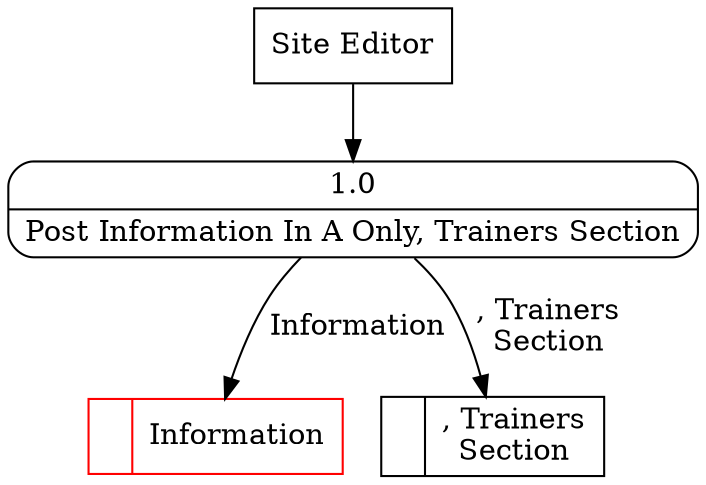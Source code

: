 digraph dfd2{ 
node[shape=record]
200 [label="<f0>  |<f1> Information " color=red];
201 [label="<f0>  |<f1> , Trainers\nSection " ];
202 [label="Site Editor" shape=box];
203 [label="{<f0> 1.0|<f1> Post Information In A Only, Trainers Section }" shape=Mrecord];
202 -> 203
203 -> 200 [label="Information"]
203 -> 201 [label=", Trainers\nSection"]
}